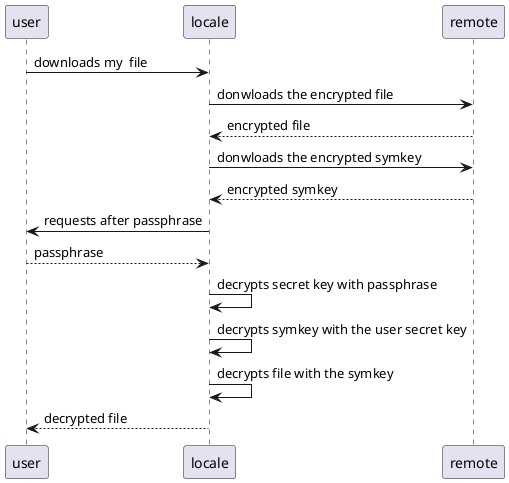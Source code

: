 @startuml 

user -> locale : downloads my  file
locale -> remote : donwloads the encrypted file
locale <-- remote :   encrypted file
locale -> remote : donwloads the encrypted symkey
locale <-- remote :   encrypted symkey
user <- locale : requests after passphrase
user --> locale  : passphrase
locale -> locale : decrypts secret key with passphrase
locale -> locale : decrypts symkey with the user secret key
locale -> locale : decrypts file with the symkey
user <-- locale : decrypted file

@enduml